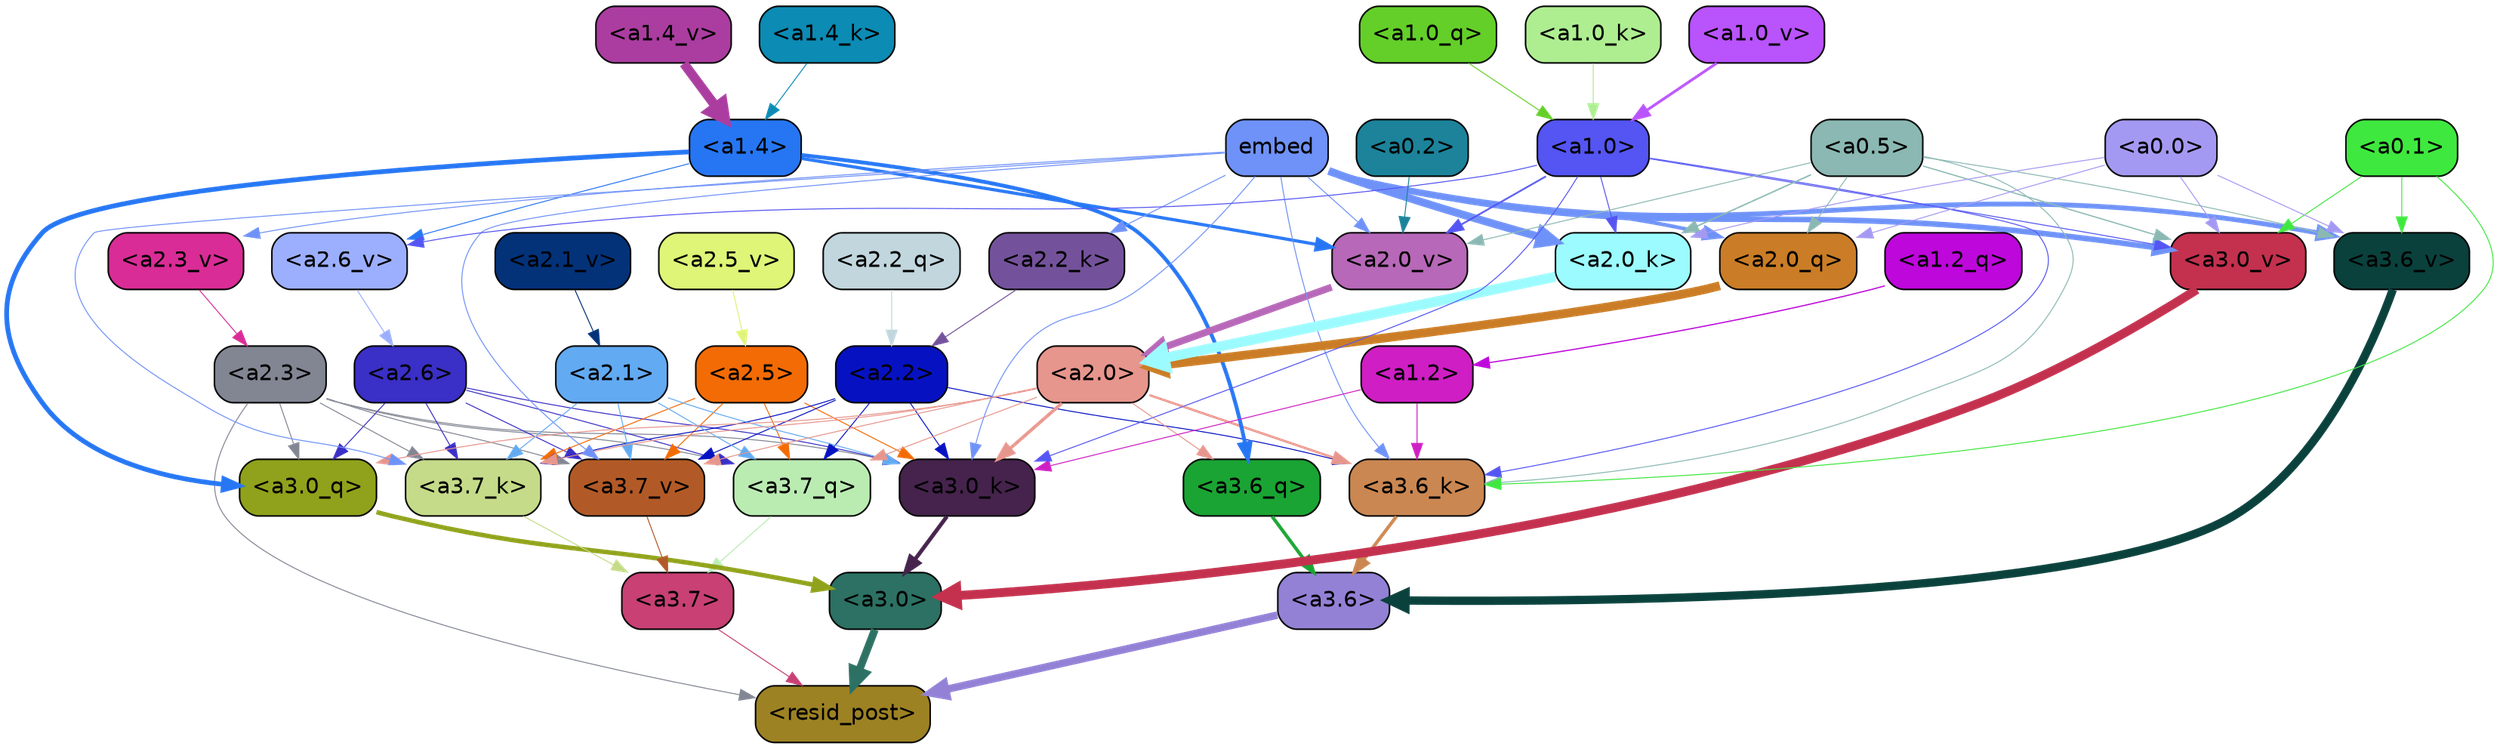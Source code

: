 strict digraph "" {
	graph [bgcolor=transparent,
		layout=dot,
		overlap=false,
		splines=true
	];
	"<a3.7>"	[color=black,
		fillcolor="#c84074",
		fontname=Helvetica,
		shape=box,
		style="filled, rounded"];
	"<resid_post>"	[color=black,
		fillcolor="#9d8224",
		fontname=Helvetica,
		shape=box,
		style="filled, rounded"];
	"<a3.7>" -> "<resid_post>"	[color="#c84074",
		penwidth=0.6];
	"<a3.6>"	[color=black,
		fillcolor="#9381d6",
		fontname=Helvetica,
		shape=box,
		style="filled, rounded"];
	"<a3.6>" -> "<resid_post>"	[color="#9381d6",
		penwidth=4.7534414529800415];
	"<a3.0>"	[color=black,
		fillcolor="#2c7163",
		fontname=Helvetica,
		shape=box,
		style="filled, rounded"];
	"<a3.0>" -> "<resid_post>"	[color="#2c7163",
		penwidth=4.898576855659485];
	"<a2.3>"	[color=black,
		fillcolor="#828693",
		fontname=Helvetica,
		shape=box,
		style="filled, rounded"];
	"<a2.3>" -> "<resid_post>"	[color="#828693",
		penwidth=0.6];
	"<a3.7_q>"	[color=black,
		fillcolor="#baecb2",
		fontname=Helvetica,
		shape=box,
		style="filled, rounded"];
	"<a2.3>" -> "<a3.7_q>"	[color="#828693",
		penwidth=0.6];
	"<a3.0_q>"	[color=black,
		fillcolor="#90a21b",
		fontname=Helvetica,
		shape=box,
		style="filled, rounded"];
	"<a2.3>" -> "<a3.0_q>"	[color="#828693",
		penwidth=0.6];
	"<a3.7_k>"	[color=black,
		fillcolor="#c5db89",
		fontname=Helvetica,
		shape=box,
		style="filled, rounded"];
	"<a2.3>" -> "<a3.7_k>"	[color="#828693",
		penwidth=0.6];
	"<a3.0_k>"	[color=black,
		fillcolor="#45234c",
		fontname=Helvetica,
		shape=box,
		style="filled, rounded"];
	"<a2.3>" -> "<a3.0_k>"	[color="#828693",
		penwidth=0.6];
	"<a3.7_v>"	[color=black,
		fillcolor="#b25a27",
		fontname=Helvetica,
		shape=box,
		style="filled, rounded"];
	"<a2.3>" -> "<a3.7_v>"	[color="#828693",
		penwidth=0.6];
	"<a3.7_q>" -> "<a3.7>"	[color="#baecb2",
		penwidth=0.6];
	"<a3.6_q>"	[color=black,
		fillcolor="#1aa433",
		fontname=Helvetica,
		shape=box,
		style="filled, rounded"];
	"<a3.6_q>" -> "<a3.6>"	[color="#1aa433",
		penwidth=2.160832464694977];
	"<a3.0_q>" -> "<a3.0>"	[color="#90a21b",
		penwidth=2.870753765106201];
	"<a3.7_k>" -> "<a3.7>"	[color="#c5db89",
		penwidth=0.6];
	"<a3.6_k>"	[color=black,
		fillcolor="#cb8751",
		fontname=Helvetica,
		shape=box,
		style="filled, rounded"];
	"<a3.6_k>" -> "<a3.6>"	[color="#cb8751",
		penwidth=2.13908451795578];
	"<a3.0_k>" -> "<a3.0>"	[color="#45234c",
		penwidth=2.520303964614868];
	"<a3.7_v>" -> "<a3.7>"	[color="#b25a27",
		penwidth=0.6];
	"<a3.6_v>"	[color=black,
		fillcolor="#0a413c",
		fontname=Helvetica,
		shape=box,
		style="filled, rounded"];
	"<a3.6_v>" -> "<a3.6>"	[color="#0a413c",
		penwidth=5.297133803367615];
	"<a3.0_v>"	[color=black,
		fillcolor="#c3314e",
		fontname=Helvetica,
		shape=box,
		style="filled, rounded"];
	"<a3.0_v>" -> "<a3.0>"	[color="#c3314e",
		penwidth=5.680712580680847];
	"<a2.6>"	[color=black,
		fillcolor="#3a2fc6",
		fontname=Helvetica,
		shape=box,
		style="filled, rounded"];
	"<a2.6>" -> "<a3.7_q>"	[color="#3a2fc6",
		penwidth=0.6];
	"<a2.6>" -> "<a3.0_q>"	[color="#3a2fc6",
		penwidth=0.6];
	"<a2.6>" -> "<a3.7_k>"	[color="#3a2fc6",
		penwidth=0.6];
	"<a2.6>" -> "<a3.0_k>"	[color="#3a2fc6",
		penwidth=0.6];
	"<a2.6>" -> "<a3.7_v>"	[color="#3a2fc6",
		penwidth=0.6];
	"<a2.5>"	[color=black,
		fillcolor="#f36b05",
		fontname=Helvetica,
		shape=box,
		style="filled, rounded"];
	"<a2.5>" -> "<a3.7_q>"	[color="#f36b05",
		penwidth=0.6];
	"<a2.5>" -> "<a3.7_k>"	[color="#f36b05",
		penwidth=0.6];
	"<a2.5>" -> "<a3.0_k>"	[color="#f36b05",
		penwidth=0.6];
	"<a2.5>" -> "<a3.7_v>"	[color="#f36b05",
		penwidth=0.6];
	"<a2.2>"	[color=black,
		fillcolor="#0612c2",
		fontname=Helvetica,
		shape=box,
		style="filled, rounded"];
	"<a2.2>" -> "<a3.7_q>"	[color="#0612c2",
		penwidth=0.6];
	"<a2.2>" -> "<a3.7_k>"	[color="#0612c2",
		penwidth=0.6];
	"<a2.2>" -> "<a3.6_k>"	[color="#0612c2",
		penwidth=0.6];
	"<a2.2>" -> "<a3.0_k>"	[color="#0612c2",
		penwidth=0.6];
	"<a2.2>" -> "<a3.7_v>"	[color="#0612c2",
		penwidth=0.6];
	"<a2.1>"	[color=black,
		fillcolor="#62aaf2",
		fontname=Helvetica,
		shape=box,
		style="filled, rounded"];
	"<a2.1>" -> "<a3.7_q>"	[color="#62aaf2",
		penwidth=0.6];
	"<a2.1>" -> "<a3.7_k>"	[color="#62aaf2",
		penwidth=0.6];
	"<a2.1>" -> "<a3.0_k>"	[color="#62aaf2",
		penwidth=0.6];
	"<a2.1>" -> "<a3.7_v>"	[color="#62aaf2",
		penwidth=0.6];
	"<a2.0>"	[color=black,
		fillcolor="#e7968d",
		fontname=Helvetica,
		shape=box,
		style="filled, rounded"];
	"<a2.0>" -> "<a3.7_q>"	[color="#e7968d",
		penwidth=0.6];
	"<a2.0>" -> "<a3.6_q>"	[color="#e7968d",
		penwidth=0.6];
	"<a2.0>" -> "<a3.0_q>"	[color="#e7968d",
		penwidth=0.6];
	"<a2.0>" -> "<a3.7_k>"	[color="#e7968d",
		penwidth=0.6];
	"<a2.0>" -> "<a3.6_k>"	[color="#e7968d",
		penwidth=1.4807794839143753];
	"<a2.0>" -> "<a3.0_k>"	[color="#e7968d",
		penwidth=2.095262974500656];
	"<a2.0>" -> "<a3.7_v>"	[color="#e7968d",
		penwidth=0.6];
	"<a1.4>"	[color=black,
		fillcolor="#2676f3",
		fontname=Helvetica,
		shape=box,
		style="filled, rounded"];
	"<a1.4>" -> "<a3.6_q>"	[color="#2676f3",
		penwidth=2.425799250602722];
	"<a1.4>" -> "<a3.0_q>"	[color="#2676f3",
		penwidth=3.0341034531593323];
	"<a2.6_v>"	[color=black,
		fillcolor="#9caffe",
		fontname=Helvetica,
		shape=box,
		style="filled, rounded"];
	"<a1.4>" -> "<a2.6_v>"	[color="#2676f3",
		penwidth=0.6];
	"<a2.0_v>"	[color=black,
		fillcolor="#b768b8",
		fontname=Helvetica,
		shape=box,
		style="filled, rounded"];
	"<a1.4>" -> "<a2.0_v>"	[color="#2676f3",
		penwidth=2.007302835583687];
	embed	[color=black,
		fillcolor="#6f92f8",
		fontname=Helvetica,
		shape=box,
		style="filled, rounded"];
	embed -> "<a3.7_k>"	[color="#6f92f8",
		penwidth=0.6];
	embed -> "<a3.6_k>"	[color="#6f92f8",
		penwidth=0.6];
	embed -> "<a3.0_k>"	[color="#6f92f8",
		penwidth=0.6];
	embed -> "<a3.7_v>"	[color="#6f92f8",
		penwidth=0.6];
	embed -> "<a3.6_v>"	[color="#6f92f8",
		penwidth=3.067279100418091];
	embed -> "<a3.0_v>"	[color="#6f92f8",
		penwidth=3.5202720761299133];
	"<a2.0_q>"	[color=black,
		fillcolor="#ca7d26",
		fontname=Helvetica,
		shape=box,
		style="filled, rounded"];
	embed -> "<a2.0_q>"	[color="#6f92f8",
		penwidth=2.339468687772751];
	"<a2.2_k>"	[color=black,
		fillcolor="#74529b",
		fontname=Helvetica,
		shape=box,
		style="filled, rounded"];
	embed -> "<a2.2_k>"	[color="#6f92f8",
		penwidth=0.6];
	"<a2.0_k>"	[color=black,
		fillcolor="#9cfbfe",
		fontname=Helvetica,
		shape=box,
		style="filled, rounded"];
	embed -> "<a2.0_k>"	[color="#6f92f8",
		penwidth=4.9759310483932495];
	"<a2.3_v>"	[color=black,
		fillcolor="#d92c96",
		fontname=Helvetica,
		shape=box,
		style="filled, rounded"];
	embed -> "<a2.3_v>"	[color="#6f92f8",
		penwidth=0.6];
	embed -> "<a2.0_v>"	[color="#6f92f8",
		penwidth=0.6];
	"<a1.2>"	[color=black,
		fillcolor="#cf1ec4",
		fontname=Helvetica,
		shape=box,
		style="filled, rounded"];
	"<a1.2>" -> "<a3.6_k>"	[color="#cf1ec4",
		penwidth=0.6];
	"<a1.2>" -> "<a3.0_k>"	[color="#cf1ec4",
		penwidth=0.6];
	"<a1.0>"	[color=black,
		fillcolor="#5455f2",
		fontname=Helvetica,
		shape=box,
		style="filled, rounded"];
	"<a1.0>" -> "<a3.6_k>"	[color="#5455f2",
		penwidth=0.6];
	"<a1.0>" -> "<a3.0_k>"	[color="#5455f2",
		penwidth=0.6];
	"<a1.0>" -> "<a3.0_v>"	[color="#5455f2",
		penwidth=0.6];
	"<a1.0>" -> "<a2.0_k>"	[color="#5455f2",
		penwidth=0.6];
	"<a1.0>" -> "<a2.6_v>"	[color="#5455f2",
		penwidth=0.6];
	"<a1.0>" -> "<a2.0_v>"	[color="#5455f2",
		penwidth=1.0943371653556824];
	"<a0.5>"	[color=black,
		fillcolor="#8bb8b3",
		fontname=Helvetica,
		shape=box,
		style="filled, rounded"];
	"<a0.5>" -> "<a3.6_k>"	[color="#8bb8b3",
		penwidth=0.6];
	"<a0.5>" -> "<a3.6_v>"	[color="#8bb8b3",
		penwidth=0.6];
	"<a0.5>" -> "<a3.0_v>"	[color="#8bb8b3",
		penwidth=0.764040544629097];
	"<a0.5>" -> "<a2.0_q>"	[color="#8bb8b3",
		penwidth=0.6];
	"<a0.5>" -> "<a2.0_k>"	[color="#8bb8b3",
		penwidth=0.8956001400947571];
	"<a0.5>" -> "<a2.0_v>"	[color="#8bb8b3",
		penwidth=0.6];
	"<a0.1>"	[color=black,
		fillcolor="#3fe83f",
		fontname=Helvetica,
		shape=box,
		style="filled, rounded"];
	"<a0.1>" -> "<a3.6_k>"	[color="#3fe83f",
		penwidth=0.6];
	"<a0.1>" -> "<a3.6_v>"	[color="#3fe83f",
		penwidth=0.6];
	"<a0.1>" -> "<a3.0_v>"	[color="#3fe83f",
		penwidth=0.6];
	"<a0.0>"	[color=black,
		fillcolor="#a499f2",
		fontname=Helvetica,
		shape=box,
		style="filled, rounded"];
	"<a0.0>" -> "<a3.6_v>"	[color="#a499f2",
		penwidth=0.6];
	"<a0.0>" -> "<a3.0_v>"	[color="#a499f2",
		penwidth=0.6];
	"<a0.0>" -> "<a2.0_q>"	[color="#a499f2",
		penwidth=0.6];
	"<a0.0>" -> "<a2.0_k>"	[color="#a499f2",
		penwidth=0.6];
	"<a2.2_q>"	[color=black,
		fillcolor="#c1d6dd",
		fontname=Helvetica,
		shape=box,
		style="filled, rounded"];
	"<a2.2_q>" -> "<a2.2>"	[color="#c1d6dd",
		penwidth=0.6];
	"<a2.0_q>" -> "<a2.0>"	[color="#ca7d26",
		penwidth=5.606565475463867];
	"<a2.2_k>" -> "<a2.2>"	[color="#74529b",
		penwidth=0.6];
	"<a2.0_k>" -> "<a2.0>"	[color="#9cfbfe",
		penwidth=6.344284534454346];
	"<a2.6_v>" -> "<a2.6>"	[color="#9caffe",
		penwidth=0.6];
	"<a2.5_v>"	[color=black,
		fillcolor="#def577",
		fontname=Helvetica,
		shape=box,
		style="filled, rounded"];
	"<a2.5_v>" -> "<a2.5>"	[color="#def577",
		penwidth=0.6];
	"<a2.3_v>" -> "<a2.3>"	[color="#d92c96",
		penwidth=0.6];
	"<a2.1_v>"	[color=black,
		fillcolor="#033279",
		fontname=Helvetica,
		shape=box,
		style="filled, rounded"];
	"<a2.1_v>" -> "<a2.1>"	[color="#033279",
		penwidth=0.6];
	"<a2.0_v>" -> "<a2.0>"	[color="#b768b8",
		penwidth=4.422677040100098];
	"<a0.2>"	[color=black,
		fillcolor="#1c839a",
		fontname=Helvetica,
		shape=box,
		style="filled, rounded"];
	"<a0.2>" -> "<a2.0_v>"	[color="#1c839a",
		penwidth=0.6];
	"<a1.2_q>"	[color=black,
		fillcolor="#be07db",
		fontname=Helvetica,
		shape=box,
		style="filled, rounded"];
	"<a1.2_q>" -> "<a1.2>"	[color="#be07db",
		penwidth=0.7570515871047974];
	"<a1.0_q>"	[color=black,
		fillcolor="#64cf29",
		fontname=Helvetica,
		shape=box,
		style="filled, rounded"];
	"<a1.0_q>" -> "<a1.0>"	[color="#64cf29",
		penwidth=0.6];
	"<a1.4_k>"	[color=black,
		fillcolor="#0c8bb4",
		fontname=Helvetica,
		shape=box,
		style="filled, rounded"];
	"<a1.4_k>" -> "<a1.4>"	[color="#0c8bb4",
		penwidth=0.6];
	"<a1.0_k>"	[color=black,
		fillcolor="#aeee91",
		fontname=Helvetica,
		shape=box,
		style="filled, rounded"];
	"<a1.0_k>" -> "<a1.0>"	[color="#aeee91",
		penwidth=0.6];
	"<a1.4_v>"	[color=black,
		fillcolor="#ab3da0",
		fontname=Helvetica,
		shape=box,
		style="filled, rounded"];
	"<a1.4_v>" -> "<a1.4>"	[color="#ab3da0",
		penwidth=6.0194467306137085];
	"<a1.0_v>"	[color=black,
		fillcolor="#b953fc",
		fontname=Helvetica,
		shape=box,
		style="filled, rounded"];
	"<a1.0_v>" -> "<a1.0>"	[color="#b953fc",
		penwidth=1.738280937075615];
}
